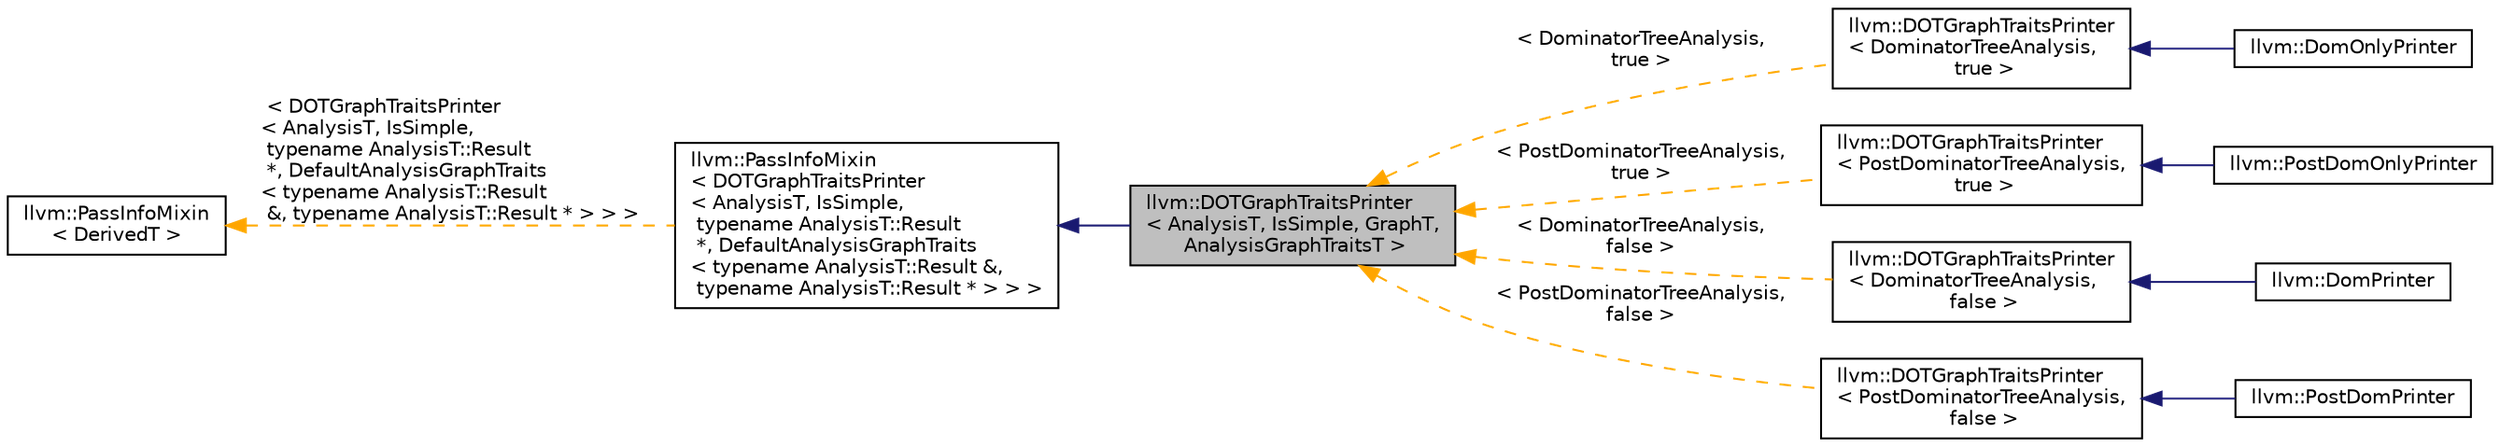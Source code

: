 digraph "llvm::DOTGraphTraitsPrinter&lt; AnalysisT, IsSimple, GraphT, AnalysisGraphTraitsT &gt;"
{
 // LATEX_PDF_SIZE
  bgcolor="transparent";
  edge [fontname="Helvetica",fontsize="10",labelfontname="Helvetica",labelfontsize="10"];
  node [fontname="Helvetica",fontsize="10",shape=record];
  rankdir="LR";
  Node1 [label="llvm::DOTGraphTraitsPrinter\l\< AnalysisT, IsSimple, GraphT,\l AnalysisGraphTraitsT \>",height=0.2,width=0.4,color="black", fillcolor="grey75", style="filled", fontcolor="black",tooltip=" "];
  Node2 -> Node1 [dir="back",color="midnightblue",fontsize="10",style="solid",fontname="Helvetica"];
  Node2 [label="llvm::PassInfoMixin\l\< DOTGraphTraitsPrinter\l\< AnalysisT, IsSimple,\l typename AnalysisT::Result\l *, DefaultAnalysisGraphTraits\l\< typename AnalysisT::Result &,\l typename AnalysisT::Result * \> \> \>",height=0.2,width=0.4,color="black",URL="$structllvm_1_1PassInfoMixin.html",tooltip=" "];
  Node3 -> Node2 [dir="back",color="orange",fontsize="10",style="dashed",label=" \< DOTGraphTraitsPrinter\l\< AnalysisT, IsSimple,\l typename AnalysisT::Result\l *, DefaultAnalysisGraphTraits\l\< typename AnalysisT::Result\l &, typename AnalysisT::Result * \> \> \>" ,fontname="Helvetica"];
  Node3 [label="llvm::PassInfoMixin\l\< DerivedT \>",height=0.2,width=0.4,color="black",URL="$structllvm_1_1PassInfoMixin.html",tooltip="A CRTP mix-in to automatically provide informational APIs needed for passes."];
  Node1 -> Node4 [dir="back",color="orange",fontsize="10",style="dashed",label=" \< DominatorTreeAnalysis,\l true \>" ,fontname="Helvetica"];
  Node4 [label="llvm::DOTGraphTraitsPrinter\l\< DominatorTreeAnalysis,\l true \>",height=0.2,width=0.4,color="black",URL="$structllvm_1_1DOTGraphTraitsPrinter.html",tooltip=" "];
  Node4 -> Node5 [dir="back",color="midnightblue",fontsize="10",style="solid",fontname="Helvetica"];
  Node5 [label="llvm::DomOnlyPrinter",height=0.2,width=0.4,color="black",URL="$structllvm_1_1DomOnlyPrinter.html",tooltip=" "];
  Node1 -> Node6 [dir="back",color="orange",fontsize="10",style="dashed",label=" \< PostDominatorTreeAnalysis,\l true \>" ,fontname="Helvetica"];
  Node6 [label="llvm::DOTGraphTraitsPrinter\l\< PostDominatorTreeAnalysis,\l true \>",height=0.2,width=0.4,color="black",URL="$structllvm_1_1DOTGraphTraitsPrinter.html",tooltip=" "];
  Node6 -> Node7 [dir="back",color="midnightblue",fontsize="10",style="solid",fontname="Helvetica"];
  Node7 [label="llvm::PostDomOnlyPrinter",height=0.2,width=0.4,color="black",URL="$structllvm_1_1PostDomOnlyPrinter.html",tooltip=" "];
  Node1 -> Node8 [dir="back",color="orange",fontsize="10",style="dashed",label=" \< DominatorTreeAnalysis,\l false \>" ,fontname="Helvetica"];
  Node8 [label="llvm::DOTGraphTraitsPrinter\l\< DominatorTreeAnalysis,\l false \>",height=0.2,width=0.4,color="black",URL="$structllvm_1_1DOTGraphTraitsPrinter.html",tooltip=" "];
  Node8 -> Node9 [dir="back",color="midnightblue",fontsize="10",style="solid",fontname="Helvetica"];
  Node9 [label="llvm::DomPrinter",height=0.2,width=0.4,color="black",URL="$structllvm_1_1DomPrinter.html",tooltip=" "];
  Node1 -> Node10 [dir="back",color="orange",fontsize="10",style="dashed",label=" \< PostDominatorTreeAnalysis,\l false \>" ,fontname="Helvetica"];
  Node10 [label="llvm::DOTGraphTraitsPrinter\l\< PostDominatorTreeAnalysis,\l false \>",height=0.2,width=0.4,color="black",URL="$structllvm_1_1DOTGraphTraitsPrinter.html",tooltip=" "];
  Node10 -> Node11 [dir="back",color="midnightblue",fontsize="10",style="solid",fontname="Helvetica"];
  Node11 [label="llvm::PostDomPrinter",height=0.2,width=0.4,color="black",URL="$structllvm_1_1PostDomPrinter.html",tooltip=" "];
}
